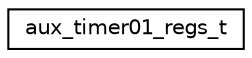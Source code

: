 digraph "Graphical Class Hierarchy"
{
 // LATEX_PDF_SIZE
  edge [fontname="Helvetica",fontsize="10",labelfontname="Helvetica",labelfontsize="10"];
  node [fontname="Helvetica",fontsize="10",shape=record];
  rankdir="LR";
  Node0 [label="aux_timer01_regs_t",height=0.2,width=0.4,color="black", fillcolor="white", style="filled",URL="$structaux__timer01__regs__t.html",tooltip="AUX_TIMER01 registers."];
}
